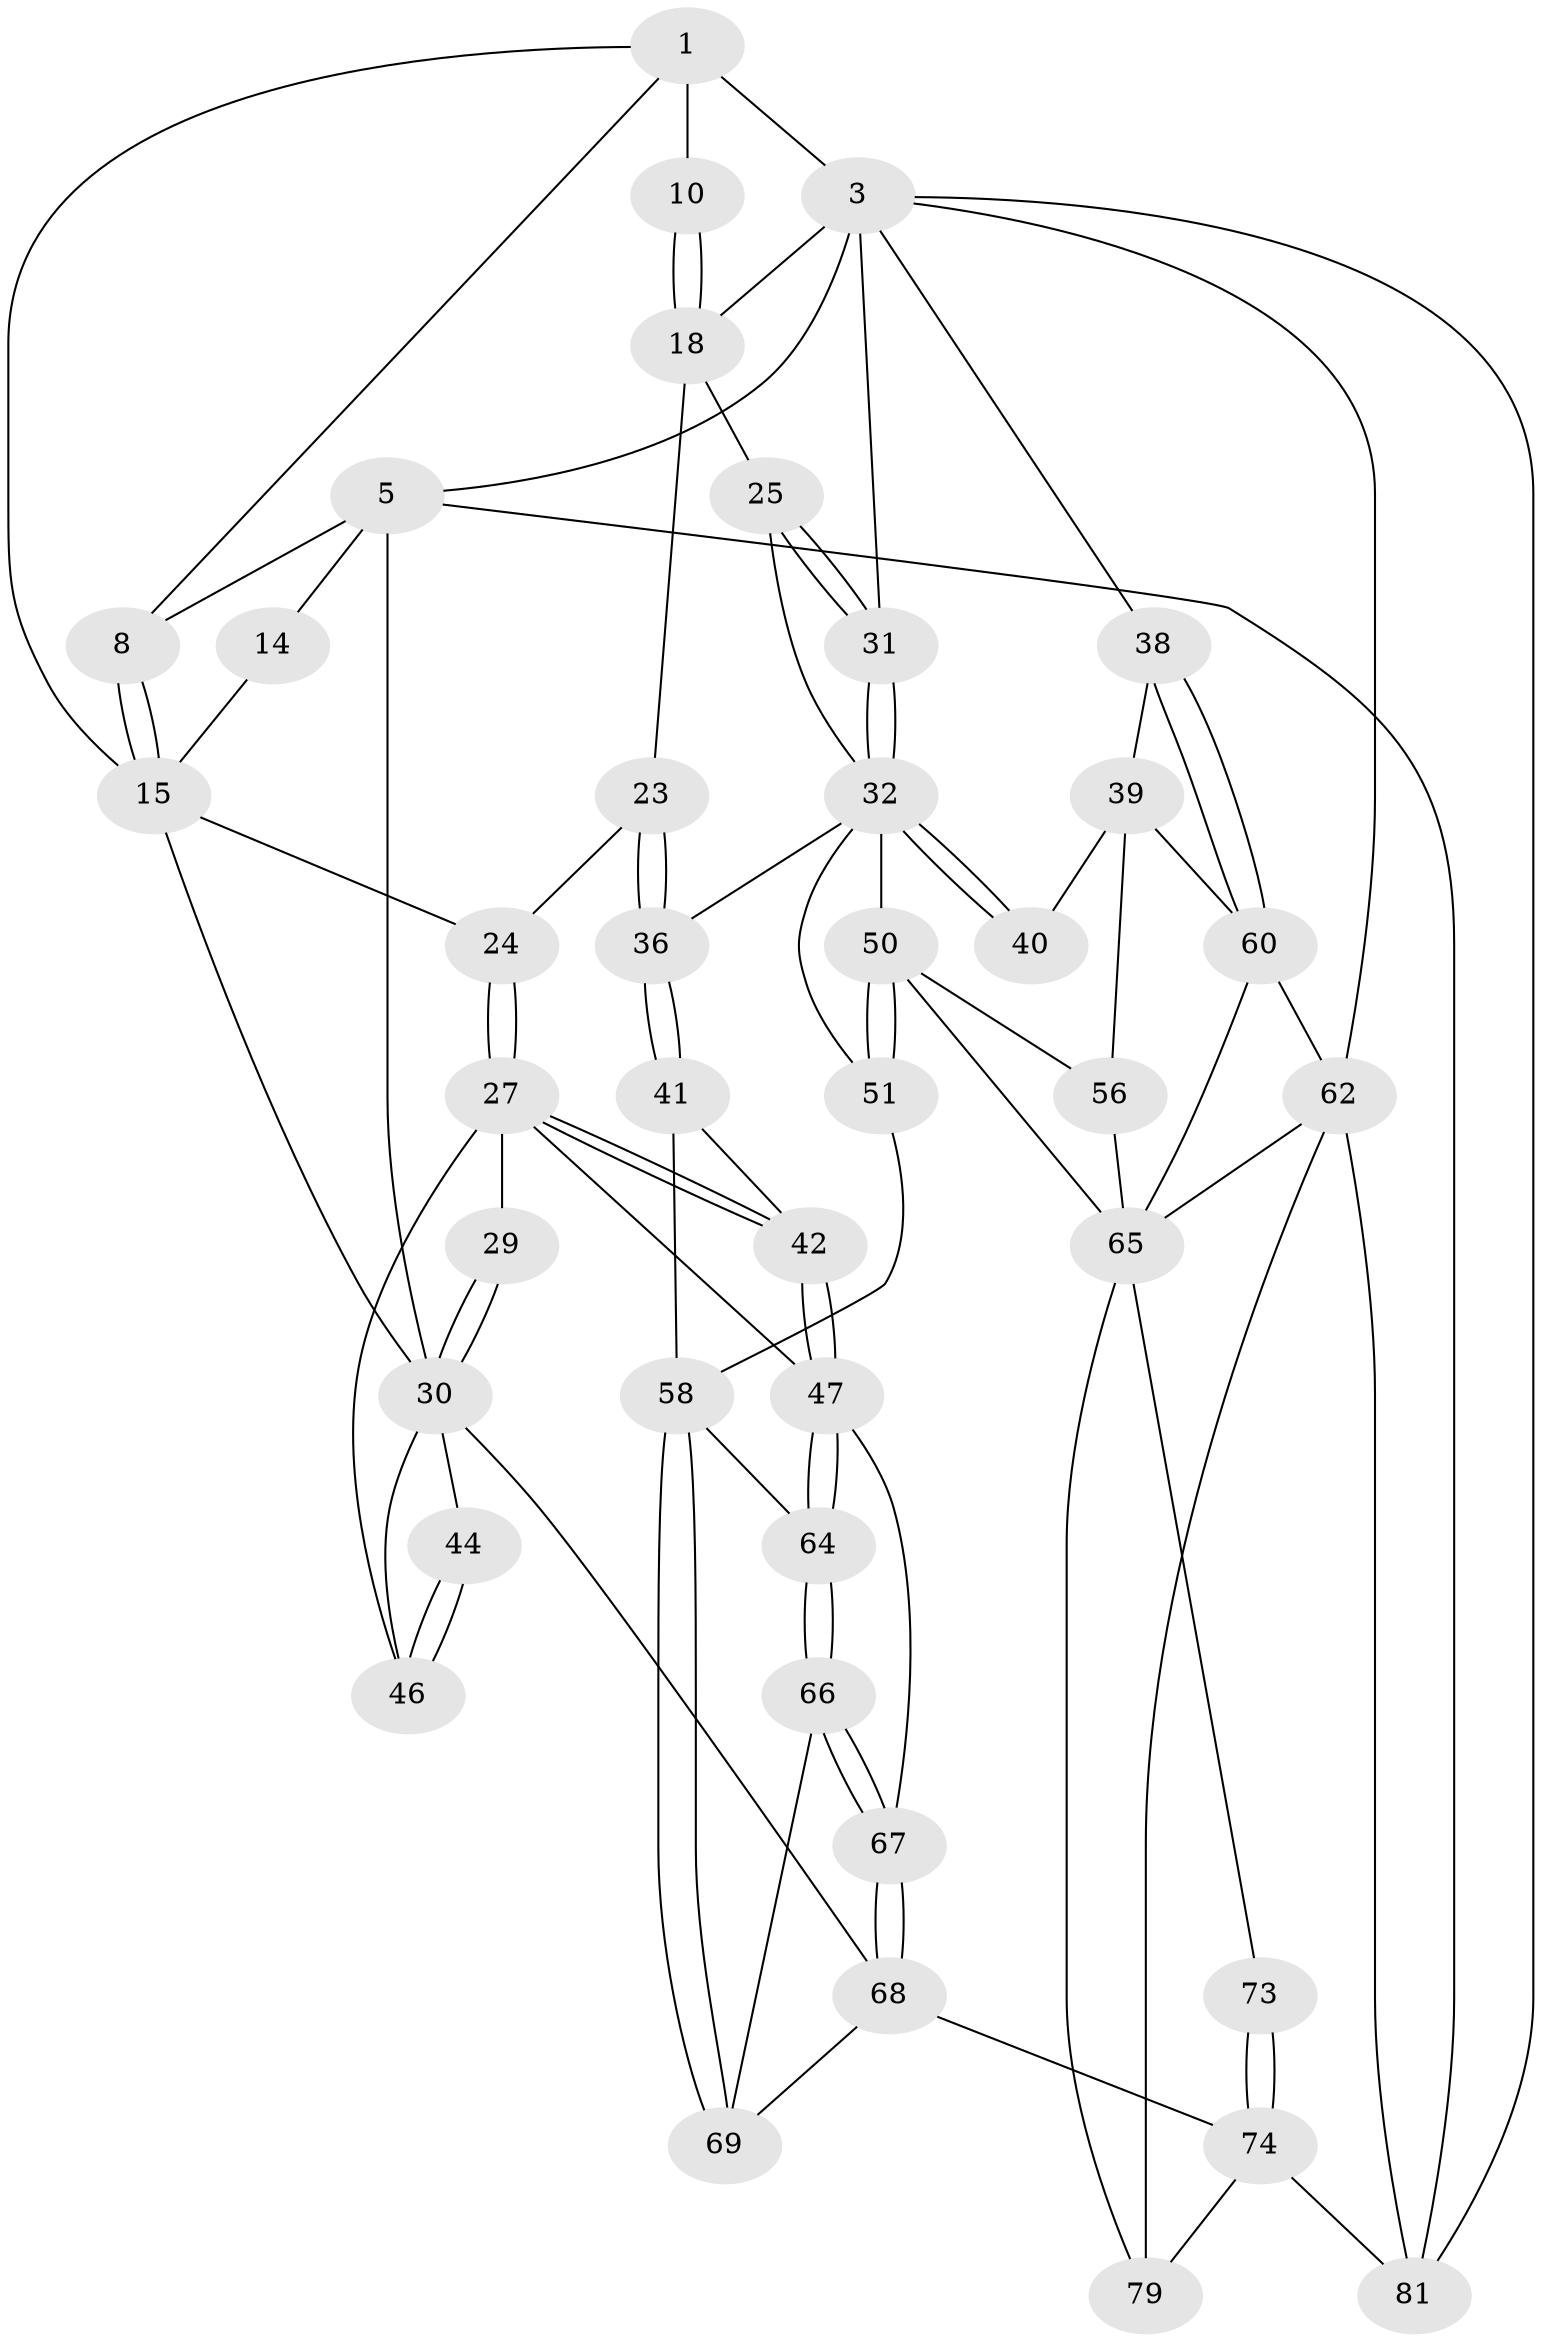 // original degree distribution, {3: 0.036585365853658534, 4: 0.24390243902439024, 5: 0.47560975609756095, 6: 0.24390243902439024}
// Generated by graph-tools (version 1.1) at 2025/16/03/09/25 04:16:47]
// undirected, 41 vertices, 94 edges
graph export_dot {
graph [start="1"]
  node [color=gray90,style=filled];
  1 [pos="+0.26578807225082435+0",super="+2+7"];
  3 [pos="+1+0",super="+4+20"];
  5 [pos="+0+0",super="+54+6+13"];
  8 [pos="+0.0963785982378265+0.1325233883356426"];
  10 [pos="+0.47125657607667926+0.11583800039881866",super="+11"];
  14 [pos="+0+0.22079991327915777"];
  15 [pos="+0.12509882280744722+0.2562815326288826",super="+16+17"];
  18 [pos="+0.5778862205300995+0.1528190778146143",super="+21+19"];
  23 [pos="+0.42711099442155004+0.3658522756935469"];
  24 [pos="+0.2416408664416496+0.34278244191355267"];
  25 [pos="+0.6187936590345776+0.34941599351410485",super="+26"];
  27 [pos="+0.22055152008239376+0.3820329247496581",super="+28"];
  29 [pos="+0.10036204606117005+0.41906600451186105"];
  30 [pos="+0.06792821389724617+0.38921998460388374",super="+37"];
  31 [pos="+0.7307400229714733+0.40013410669640526"];
  32 [pos="+0.7452723129698617+0.4442097666565281",super="+33"];
  36 [pos="+0.44867620192833263+0.48016299230662024"];
  38 [pos="+1+0.2743199238462484"];
  39 [pos="+0.7700298438428291+0.45721638804210546",super="+55"];
  40 [pos="+0.7474390025657565+0.44619010118337366"];
  41 [pos="+0.4229001823957912+0.5245251918551629"];
  42 [pos="+0.34359908664047045+0.5644357874293826"];
  44 [pos="+0.020013917961830305+0.45582630133048174"];
  46 [pos="+0.029099736510519177+0.6951644398270002"];
  47 [pos="+0.3227569285861962+0.596542003763362",super="+48"];
  50 [pos="+0.6391781479110046+0.6901305515661781",super="+57"];
  51 [pos="+0.6070207061211784+0.6771528440612397"];
  56 [pos="+0.8146819584435049+0.6180972385612215"];
  58 [pos="+0.5712560486748298+0.6800878037517161",super="+59"];
  60 [pos="+1+0.47653945410341614",super="+63"];
  62 [pos="+1+0.9176687165632886",super="+77"];
  64 [pos="+0.3752577506794786+0.7131662007286792"];
  65 [pos="+0.9228767680607368+0.6880690587642936",super="+70"];
  66 [pos="+0.37143529954181687+0.7277465924487243"];
  67 [pos="+0.31716214299662143+0.7846241102386605"];
  68 [pos="+0.3109863509755514+0.8086064732524458",super="+76"];
  69 [pos="+0.47433721769229864+0.8078651609692769"];
  73 [pos="+0.6534201765707148+0.8063672110552769"];
  74 [pos="+0.5176146859049121+1",super="+80+75"];
  79 [pos="+0.8296869169078921+0.907947789239901"];
  81 [pos="+1+1",super="+82"];
  1 -- 10 [weight=2];
  1 -- 3;
  1 -- 8;
  1 -- 15;
  3 -- 81;
  3 -- 5 [weight=2];
  3 -- 38;
  3 -- 62;
  3 -- 31;
  3 -- 18;
  5 -- 81;
  5 -- 8;
  5 -- 14 [weight=2];
  5 -- 30 [weight=2];
  8 -- 15;
  8 -- 15;
  10 -- 18 [weight=2];
  10 -- 18;
  14 -- 15;
  15 -- 30;
  15 -- 24;
  18 -- 25 [weight=2];
  18 -- 23;
  23 -- 24;
  23 -- 36;
  23 -- 36;
  24 -- 27;
  24 -- 27;
  25 -- 31;
  25 -- 31;
  25 -- 32;
  27 -- 42;
  27 -- 42;
  27 -- 29;
  27 -- 46;
  27 -- 47;
  29 -- 30;
  29 -- 30;
  30 -- 68;
  30 -- 46;
  30 -- 44;
  31 -- 32;
  31 -- 32;
  32 -- 40 [weight=2];
  32 -- 40;
  32 -- 50;
  32 -- 51;
  32 -- 36;
  36 -- 41;
  36 -- 41;
  38 -- 39;
  38 -- 60;
  38 -- 60;
  39 -- 40;
  39 -- 56;
  39 -- 60;
  41 -- 42;
  41 -- 58;
  42 -- 47;
  42 -- 47;
  44 -- 46;
  44 -- 46;
  47 -- 64;
  47 -- 64;
  47 -- 67;
  50 -- 51;
  50 -- 51;
  50 -- 56;
  50 -- 65;
  51 -- 58;
  56 -- 65;
  58 -- 69;
  58 -- 69;
  58 -- 64;
  60 -- 65;
  60 -- 62;
  62 -- 81;
  62 -- 79;
  62 -- 65;
  64 -- 66;
  64 -- 66;
  65 -- 73;
  65 -- 79;
  66 -- 67;
  66 -- 67;
  66 -- 69;
  67 -- 68;
  67 -- 68;
  68 -- 69;
  68 -- 74;
  73 -- 74 [weight=2];
  73 -- 74;
  74 -- 79;
  74 -- 81;
}
